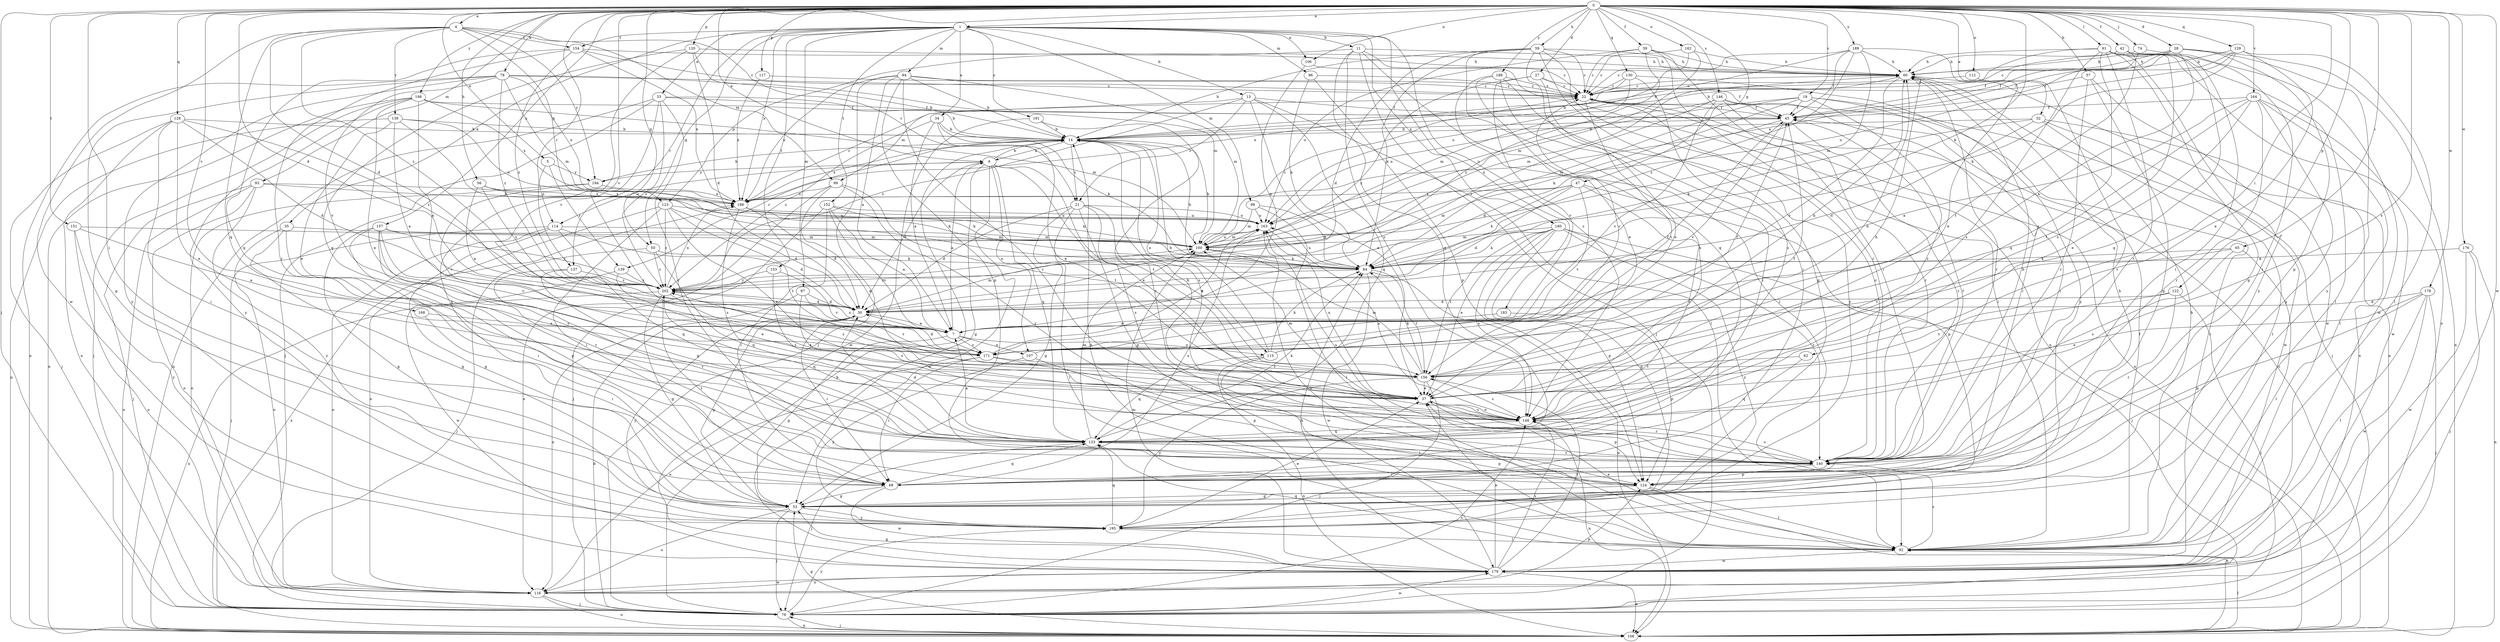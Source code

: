 strict digraph  {
0;
1;
4;
5;
6;
7;
11;
13;
14;
18;
21;
22;
27;
28;
30;
32;
33;
34;
35;
37;
39;
42;
45;
47;
50;
53;
56;
57;
59;
60;
62;
65;
68;
74;
76;
78;
84;
91;
92;
93;
94;
96;
97;
98;
99;
100;
106;
107;
108;
112;
114;
115;
116;
117;
120;
122;
123;
124;
128;
129;
130;
133;
137;
138;
139;
140;
146;
148;
151;
152;
153;
154;
156;
157;
162;
163;
164;
168;
171;
176;
178;
179;
180;
183;
186;
188;
189;
191;
194;
195;
198;
202;
0 -> 1  [label=a];
0 -> 4  [label=a];
0 -> 5  [label=a];
0 -> 6  [label=a];
0 -> 18  [label=c];
0 -> 27  [label=d];
0 -> 28  [label=d];
0 -> 30  [label=d];
0 -> 32  [label=e];
0 -> 39  [label=f];
0 -> 42  [label=f];
0 -> 47  [label=g];
0 -> 50  [label=g];
0 -> 56  [label=h];
0 -> 57  [label=h];
0 -> 59  [label=h];
0 -> 62  [label=i];
0 -> 65  [label=i];
0 -> 68  [label=i];
0 -> 74  [label=j];
0 -> 76  [label=j];
0 -> 78  [label=k];
0 -> 84  [label=k];
0 -> 91  [label=l];
0 -> 93  [label=m];
0 -> 106  [label=n];
0 -> 112  [label=o];
0 -> 117  [label=p];
0 -> 120  [label=p];
0 -> 122  [label=p];
0 -> 128  [label=q];
0 -> 129  [label=q];
0 -> 130  [label=q];
0 -> 137  [label=r];
0 -> 146  [label=s];
0 -> 148  [label=s];
0 -> 151  [label=t];
0 -> 157  [label=u];
0 -> 162  [label=u];
0 -> 164  [label=v];
0 -> 168  [label=v];
0 -> 171  [label=v];
0 -> 176  [label=w];
0 -> 178  [label=w];
0 -> 179  [label=w];
0 -> 188  [label=y];
0 -> 189  [label=y];
0 -> 198  [label=z];
1 -> 11  [label=b];
1 -> 13  [label=b];
1 -> 33  [label=e];
1 -> 34  [label=e];
1 -> 35  [label=e];
1 -> 50  [label=g];
1 -> 94  [label=m];
1 -> 96  [label=m];
1 -> 97  [label=m];
1 -> 98  [label=m];
1 -> 106  [label=n];
1 -> 137  [label=r];
1 -> 148  [label=s];
1 -> 152  [label=t];
1 -> 153  [label=t];
1 -> 154  [label=t];
1 -> 180  [label=x];
1 -> 183  [label=x];
1 -> 186  [label=x];
1 -> 191  [label=y];
4 -> 21  [label=c];
4 -> 30  [label=d];
4 -> 99  [label=m];
4 -> 123  [label=p];
4 -> 133  [label=q];
4 -> 138  [label=r];
4 -> 154  [label=t];
4 -> 179  [label=w];
4 -> 194  [label=y];
4 -> 202  [label=z];
5 -> 114  [label=o];
5 -> 139  [label=r];
5 -> 194  [label=y];
6 -> 14  [label=b];
6 -> 30  [label=d];
6 -> 37  [label=e];
6 -> 53  [label=g];
6 -> 107  [label=n];
6 -> 114  [label=o];
6 -> 133  [label=q];
6 -> 156  [label=t];
6 -> 179  [label=w];
6 -> 194  [label=y];
7 -> 6  [label=a];
7 -> 53  [label=g];
7 -> 107  [label=n];
7 -> 115  [label=o];
7 -> 171  [label=v];
7 -> 202  [label=z];
11 -> 60  [label=h];
11 -> 76  [label=j];
11 -> 92  [label=l];
11 -> 108  [label=n];
11 -> 123  [label=p];
11 -> 133  [label=q];
11 -> 148  [label=s];
13 -> 21  [label=c];
13 -> 37  [label=e];
13 -> 45  [label=f];
13 -> 92  [label=l];
13 -> 99  [label=m];
13 -> 133  [label=q];
13 -> 202  [label=z];
14 -> 6  [label=a];
14 -> 21  [label=c];
14 -> 60  [label=h];
14 -> 115  [label=o];
14 -> 139  [label=r];
14 -> 148  [label=s];
14 -> 186  [label=x];
18 -> 45  [label=f];
18 -> 68  [label=i];
18 -> 76  [label=j];
18 -> 84  [label=k];
18 -> 100  [label=m];
18 -> 148  [label=s];
18 -> 163  [label=u];
21 -> 30  [label=d];
21 -> 53  [label=g];
21 -> 92  [label=l];
21 -> 124  [label=p];
21 -> 148  [label=s];
21 -> 156  [label=t];
21 -> 163  [label=u];
22 -> 45  [label=f];
22 -> 108  [label=n];
22 -> 156  [label=t];
27 -> 22  [label=c];
27 -> 37  [label=e];
27 -> 45  [label=f];
27 -> 171  [label=v];
27 -> 202  [label=z];
28 -> 7  [label=a];
28 -> 45  [label=f];
28 -> 60  [label=h];
28 -> 108  [label=n];
28 -> 124  [label=p];
28 -> 163  [label=u];
28 -> 195  [label=y];
30 -> 7  [label=a];
30 -> 53  [label=g];
30 -> 68  [label=i];
30 -> 100  [label=m];
30 -> 195  [label=y];
32 -> 14  [label=b];
32 -> 30  [label=d];
32 -> 84  [label=k];
32 -> 92  [label=l];
32 -> 116  [label=o];
32 -> 179  [label=w];
33 -> 14  [label=b];
33 -> 45  [label=f];
33 -> 53  [label=g];
33 -> 76  [label=j];
33 -> 108  [label=n];
33 -> 140  [label=r];
33 -> 202  [label=z];
34 -> 7  [label=a];
34 -> 14  [label=b];
34 -> 37  [label=e];
34 -> 84  [label=k];
34 -> 202  [label=z];
35 -> 53  [label=g];
35 -> 100  [label=m];
35 -> 116  [label=o];
35 -> 124  [label=p];
37 -> 45  [label=f];
37 -> 60  [label=h];
37 -> 100  [label=m];
37 -> 124  [label=p];
37 -> 140  [label=r];
37 -> 148  [label=s];
37 -> 163  [label=u];
39 -> 22  [label=c];
39 -> 60  [label=h];
39 -> 68  [label=i];
39 -> 140  [label=r];
39 -> 163  [label=u];
39 -> 202  [label=z];
42 -> 22  [label=c];
42 -> 60  [label=h];
42 -> 68  [label=i];
42 -> 133  [label=q];
42 -> 148  [label=s];
42 -> 156  [label=t];
45 -> 14  [label=b];
45 -> 30  [label=d];
45 -> 140  [label=r];
45 -> 171  [label=v];
47 -> 30  [label=d];
47 -> 84  [label=k];
47 -> 100  [label=m];
47 -> 124  [label=p];
47 -> 148  [label=s];
47 -> 171  [label=v];
47 -> 186  [label=x];
50 -> 76  [label=j];
50 -> 84  [label=k];
50 -> 133  [label=q];
50 -> 202  [label=z];
53 -> 60  [label=h];
53 -> 76  [label=j];
53 -> 116  [label=o];
53 -> 195  [label=y];
56 -> 7  [label=a];
56 -> 84  [label=k];
56 -> 186  [label=x];
56 -> 202  [label=z];
57 -> 22  [label=c];
57 -> 53  [label=g];
57 -> 140  [label=r];
57 -> 179  [label=w];
59 -> 14  [label=b];
59 -> 22  [label=c];
59 -> 30  [label=d];
59 -> 53  [label=g];
59 -> 60  [label=h];
59 -> 68  [label=i];
59 -> 84  [label=k];
59 -> 92  [label=l];
59 -> 133  [label=q];
60 -> 22  [label=c];
60 -> 100  [label=m];
60 -> 108  [label=n];
60 -> 140  [label=r];
60 -> 171  [label=v];
62 -> 133  [label=q];
62 -> 156  [label=t];
65 -> 84  [label=k];
65 -> 92  [label=l];
65 -> 148  [label=s];
65 -> 171  [label=v];
68 -> 53  [label=g];
68 -> 133  [label=q];
68 -> 163  [label=u];
68 -> 179  [label=w];
68 -> 202  [label=z];
74 -> 45  [label=f];
74 -> 60  [label=h];
74 -> 68  [label=i];
76 -> 14  [label=b];
76 -> 30  [label=d];
76 -> 108  [label=n];
76 -> 148  [label=s];
76 -> 179  [label=w];
76 -> 195  [label=y];
78 -> 14  [label=b];
78 -> 22  [label=c];
78 -> 53  [label=g];
78 -> 100  [label=m];
78 -> 108  [label=n];
78 -> 171  [label=v];
78 -> 186  [label=x];
78 -> 195  [label=y];
78 -> 202  [label=z];
84 -> 14  [label=b];
84 -> 108  [label=n];
84 -> 156  [label=t];
84 -> 163  [label=u];
84 -> 179  [label=w];
84 -> 202  [label=z];
91 -> 14  [label=b];
91 -> 53  [label=g];
91 -> 60  [label=h];
91 -> 92  [label=l];
91 -> 116  [label=o];
91 -> 133  [label=q];
91 -> 140  [label=r];
91 -> 148  [label=s];
91 -> 179  [label=w];
91 -> 195  [label=y];
92 -> 14  [label=b];
92 -> 37  [label=e];
92 -> 45  [label=f];
92 -> 60  [label=h];
92 -> 133  [label=q];
92 -> 140  [label=r];
92 -> 163  [label=u];
92 -> 179  [label=w];
93 -> 76  [label=j];
93 -> 84  [label=k];
93 -> 108  [label=n];
93 -> 116  [label=o];
93 -> 186  [label=x];
93 -> 195  [label=y];
94 -> 7  [label=a];
94 -> 14  [label=b];
94 -> 22  [label=c];
94 -> 76  [label=j];
94 -> 100  [label=m];
94 -> 124  [label=p];
94 -> 140  [label=r];
94 -> 186  [label=x];
96 -> 22  [label=c];
96 -> 84  [label=k];
96 -> 124  [label=p];
97 -> 30  [label=d];
97 -> 116  [label=o];
97 -> 148  [label=s];
97 -> 156  [label=t];
98 -> 84  [label=k];
98 -> 92  [label=l];
98 -> 100  [label=m];
98 -> 163  [label=u];
99 -> 37  [label=e];
99 -> 76  [label=j];
99 -> 140  [label=r];
99 -> 156  [label=t];
99 -> 186  [label=x];
100 -> 14  [label=b];
100 -> 22  [label=c];
100 -> 84  [label=k];
100 -> 163  [label=u];
106 -> 7  [label=a];
106 -> 22  [label=c];
107 -> 22  [label=c];
107 -> 124  [label=p];
107 -> 195  [label=y];
108 -> 22  [label=c];
108 -> 53  [label=g];
108 -> 76  [label=j];
108 -> 92  [label=l];
108 -> 186  [label=x];
112 -> 22  [label=c];
112 -> 140  [label=r];
114 -> 30  [label=d];
114 -> 53  [label=g];
114 -> 76  [label=j];
114 -> 100  [label=m];
114 -> 116  [label=o];
114 -> 133  [label=q];
115 -> 14  [label=b];
115 -> 45  [label=f];
115 -> 60  [label=h];
115 -> 84  [label=k];
115 -> 92  [label=l];
115 -> 108  [label=n];
115 -> 133  [label=q];
116 -> 76  [label=j];
116 -> 108  [label=n];
116 -> 124  [label=p];
116 -> 179  [label=w];
117 -> 22  [label=c];
117 -> 186  [label=x];
120 -> 30  [label=d];
120 -> 60  [label=h];
120 -> 100  [label=m];
120 -> 133  [label=q];
120 -> 171  [label=v];
122 -> 30  [label=d];
122 -> 76  [label=j];
122 -> 140  [label=r];
122 -> 156  [label=t];
123 -> 30  [label=d];
123 -> 37  [label=e];
123 -> 68  [label=i];
123 -> 116  [label=o];
123 -> 156  [label=t];
123 -> 163  [label=u];
123 -> 202  [label=z];
124 -> 53  [label=g];
124 -> 92  [label=l];
124 -> 108  [label=n];
128 -> 14  [label=b];
128 -> 30  [label=d];
128 -> 37  [label=e];
128 -> 68  [label=i];
128 -> 76  [label=j];
128 -> 116  [label=o];
128 -> 202  [label=z];
129 -> 37  [label=e];
129 -> 45  [label=f];
129 -> 60  [label=h];
129 -> 84  [label=k];
129 -> 92  [label=l];
129 -> 186  [label=x];
130 -> 22  [label=c];
130 -> 100  [label=m];
130 -> 148  [label=s];
130 -> 186  [label=x];
130 -> 195  [label=y];
133 -> 7  [label=a];
133 -> 30  [label=d];
133 -> 76  [label=j];
133 -> 84  [label=k];
133 -> 100  [label=m];
133 -> 124  [label=p];
133 -> 140  [label=r];
137 -> 133  [label=q];
137 -> 140  [label=r];
137 -> 202  [label=z];
138 -> 7  [label=a];
138 -> 14  [label=b];
138 -> 37  [label=e];
138 -> 84  [label=k];
138 -> 108  [label=n];
138 -> 163  [label=u];
139 -> 37  [label=e];
139 -> 179  [label=w];
139 -> 202  [label=z];
140 -> 22  [label=c];
140 -> 45  [label=f];
140 -> 60  [label=h];
140 -> 68  [label=i];
140 -> 124  [label=p];
140 -> 148  [label=s];
140 -> 163  [label=u];
146 -> 45  [label=f];
146 -> 68  [label=i];
146 -> 140  [label=r];
146 -> 163  [label=u];
146 -> 171  [label=v];
146 -> 202  [label=z];
148 -> 14  [label=b];
148 -> 37  [label=e];
148 -> 108  [label=n];
148 -> 133  [label=q];
151 -> 7  [label=a];
151 -> 100  [label=m];
151 -> 116  [label=o];
151 -> 195  [label=y];
152 -> 7  [label=a];
152 -> 68  [label=i];
152 -> 100  [label=m];
152 -> 116  [label=o];
152 -> 163  [label=u];
152 -> 171  [label=v];
153 -> 148  [label=s];
153 -> 171  [label=v];
153 -> 202  [label=z];
154 -> 22  [label=c];
154 -> 60  [label=h];
154 -> 133  [label=q];
154 -> 140  [label=r];
154 -> 186  [label=x];
154 -> 202  [label=z];
156 -> 37  [label=e];
156 -> 60  [label=h];
156 -> 76  [label=j];
156 -> 84  [label=k];
156 -> 100  [label=m];
156 -> 148  [label=s];
156 -> 195  [label=y];
156 -> 202  [label=z];
157 -> 53  [label=g];
157 -> 68  [label=i];
157 -> 100  [label=m];
157 -> 140  [label=r];
157 -> 148  [label=s];
157 -> 171  [label=v];
157 -> 202  [label=z];
162 -> 22  [label=c];
162 -> 60  [label=h];
162 -> 100  [label=m];
162 -> 163  [label=u];
163 -> 100  [label=m];
163 -> 148  [label=s];
164 -> 7  [label=a];
164 -> 37  [label=e];
164 -> 45  [label=f];
164 -> 53  [label=g];
164 -> 92  [label=l];
164 -> 140  [label=r];
164 -> 156  [label=t];
164 -> 179  [label=w];
168 -> 7  [label=a];
168 -> 68  [label=i];
171 -> 30  [label=d];
171 -> 45  [label=f];
171 -> 68  [label=i];
171 -> 116  [label=o];
171 -> 148  [label=s];
171 -> 156  [label=t];
171 -> 163  [label=u];
176 -> 76  [label=j];
176 -> 84  [label=k];
176 -> 108  [label=n];
176 -> 179  [label=w];
178 -> 30  [label=d];
178 -> 37  [label=e];
178 -> 76  [label=j];
178 -> 92  [label=l];
178 -> 124  [label=p];
178 -> 179  [label=w];
179 -> 22  [label=c];
179 -> 37  [label=e];
179 -> 53  [label=g];
179 -> 84  [label=k];
179 -> 100  [label=m];
179 -> 108  [label=n];
179 -> 116  [label=o];
179 -> 148  [label=s];
179 -> 156  [label=t];
180 -> 37  [label=e];
180 -> 53  [label=g];
180 -> 76  [label=j];
180 -> 84  [label=k];
180 -> 100  [label=m];
180 -> 124  [label=p];
180 -> 140  [label=r];
180 -> 148  [label=s];
180 -> 156  [label=t];
180 -> 195  [label=y];
183 -> 7  [label=a];
183 -> 124  [label=p];
186 -> 22  [label=c];
186 -> 30  [label=d];
186 -> 148  [label=s];
186 -> 163  [label=u];
188 -> 22  [label=c];
188 -> 37  [label=e];
188 -> 68  [label=i];
188 -> 148  [label=s];
188 -> 195  [label=y];
189 -> 14  [label=b];
189 -> 22  [label=c];
189 -> 37  [label=e];
189 -> 45  [label=f];
189 -> 60  [label=h];
189 -> 100  [label=m];
189 -> 202  [label=z];
191 -> 14  [label=b];
191 -> 140  [label=r];
191 -> 179  [label=w];
194 -> 14  [label=b];
194 -> 116  [label=o];
194 -> 171  [label=v];
194 -> 186  [label=x];
195 -> 37  [label=e];
195 -> 92  [label=l];
195 -> 133  [label=q];
198 -> 7  [label=a];
198 -> 37  [label=e];
198 -> 45  [label=f];
198 -> 76  [label=j];
198 -> 100  [label=m];
198 -> 108  [label=n];
198 -> 186  [label=x];
198 -> 195  [label=y];
202 -> 30  [label=d];
202 -> 37  [label=e];
202 -> 53  [label=g];
202 -> 108  [label=n];
202 -> 133  [label=q];
202 -> 186  [label=x];
}
